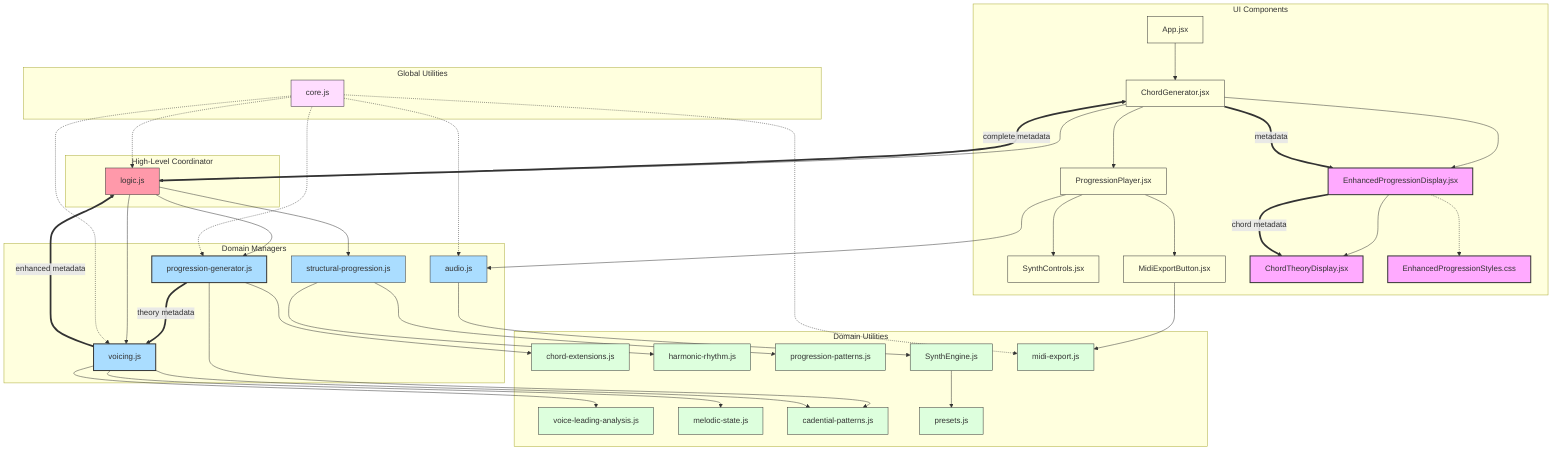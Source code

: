 flowchart TD
    subgraph UI_Components["UI Components"]
        App["App.jsx"]
        ChordGen["ChordGenerator.jsx"]
        ProgPlayer["ProgressionPlayer.jsx"]
        SynthCtrls["SynthControls.jsx"]
        MidiBtn["MidiExportButton.jsx"]
        EnhProgDisp["EnhancedProgressionDisplay.jsx"]:::enhanced
        ChordTheory["ChordTheoryDisplay.jsx"]:::enhanced
        EnhStyles["EnhancedProgressionStyles.css"]:::enhanced
    end
    
    subgraph High_Level["High-Level Coordinator"]
        logic["logic.js"]
    end
    
    subgraph Domain_Managers["Domain Managers"]
        progression["progression-generator.js"]:::enhanced
        structural["structural-progression.js"]
        voicing["voicing.js"]:::enhanced
        audio["audio.js"]
    end
    
    subgraph Domain_Utilities["Domain Utilities"]
        chordExt["chord-extensions.js"]
        harmRhythm["harmonic-rhythm.js"]
        progPatterns["progression-patterns.js"]
        voiceAnalysis["voice-leading-analysis.js"]
        melodicState["melodic-state.js"]
        cadential["cadential-patterns.js"]
        synthEngine["SynthEngine.js"]
        presets["presets.js"]
        midiExport["midi-export.js"]
    end
    
    subgraph Global_Utilities["Global Utilities"]
        core["core.js"]
    end
    
    %% UI Component Relationships
    App --> ChordGen
    ChordGen --> ProgPlayer
    ChordGen --> EnhProgDisp
    EnhProgDisp --> ChordTheory
    EnhProgDisp -.-> EnhStyles
    ProgPlayer --> SynthCtrls
    ProgPlayer --> MidiBtn
    
    %% High-level connections
    ChordGen --> logic
    ProgPlayer --> audio
    MidiBtn --> midiExport
    
    %% Special metadata flow
    progression ==theory metadata==> voicing
    voicing ==enhanced metadata==> logic
    logic ==complete metadata==> ChordGen
    ChordGen ==metadata==> EnhProgDisp
    EnhProgDisp ==chord metadata==> ChordTheory
    
    %% High-Level Coordinator to Domain Managers
    logic --> progression
    logic --> structural
    logic --> voicing
    
    %% Domain Manager to Utility Relationships
    progression --> chordExt
    progression --> cadential
    structural --> harmRhythm
    structural --> progPatterns
    voicing --> voiceAnalysis
    voicing --> melodicState
    voicing --> cadential
    audio --> synthEngine
    synthEngine --> presets
    
    %% Core connections
    core -.-> logic
    core -.-> progression
    core -.-> voicing
    core -.-> audio
    core -.-> midiExport
    
    %% Styling
    classDef uiComponent fill:#ffd,stroke:#333
    classDef highLevel fill:#f9a,stroke:#333
    classDef domainManager fill:#adf,stroke:#333
    classDef utility fill:#dfd,stroke:#333
    classDef globalUtility fill:#fdf,stroke:#333
    classDef enhanced fill:#faf,stroke:#333,stroke-width:2px
    
    class App,ChordGen,ProgPlayer,SynthCtrls,MidiBtn uiComponent
    class logic highLevel
    class progression,structural,voicing,audio domainManager
    class chordExt,harmRhythm,progPatterns,voiceAnalysis,melodicState,cadential,synthEngine,presets,midiExport utility
    class core globalUtility